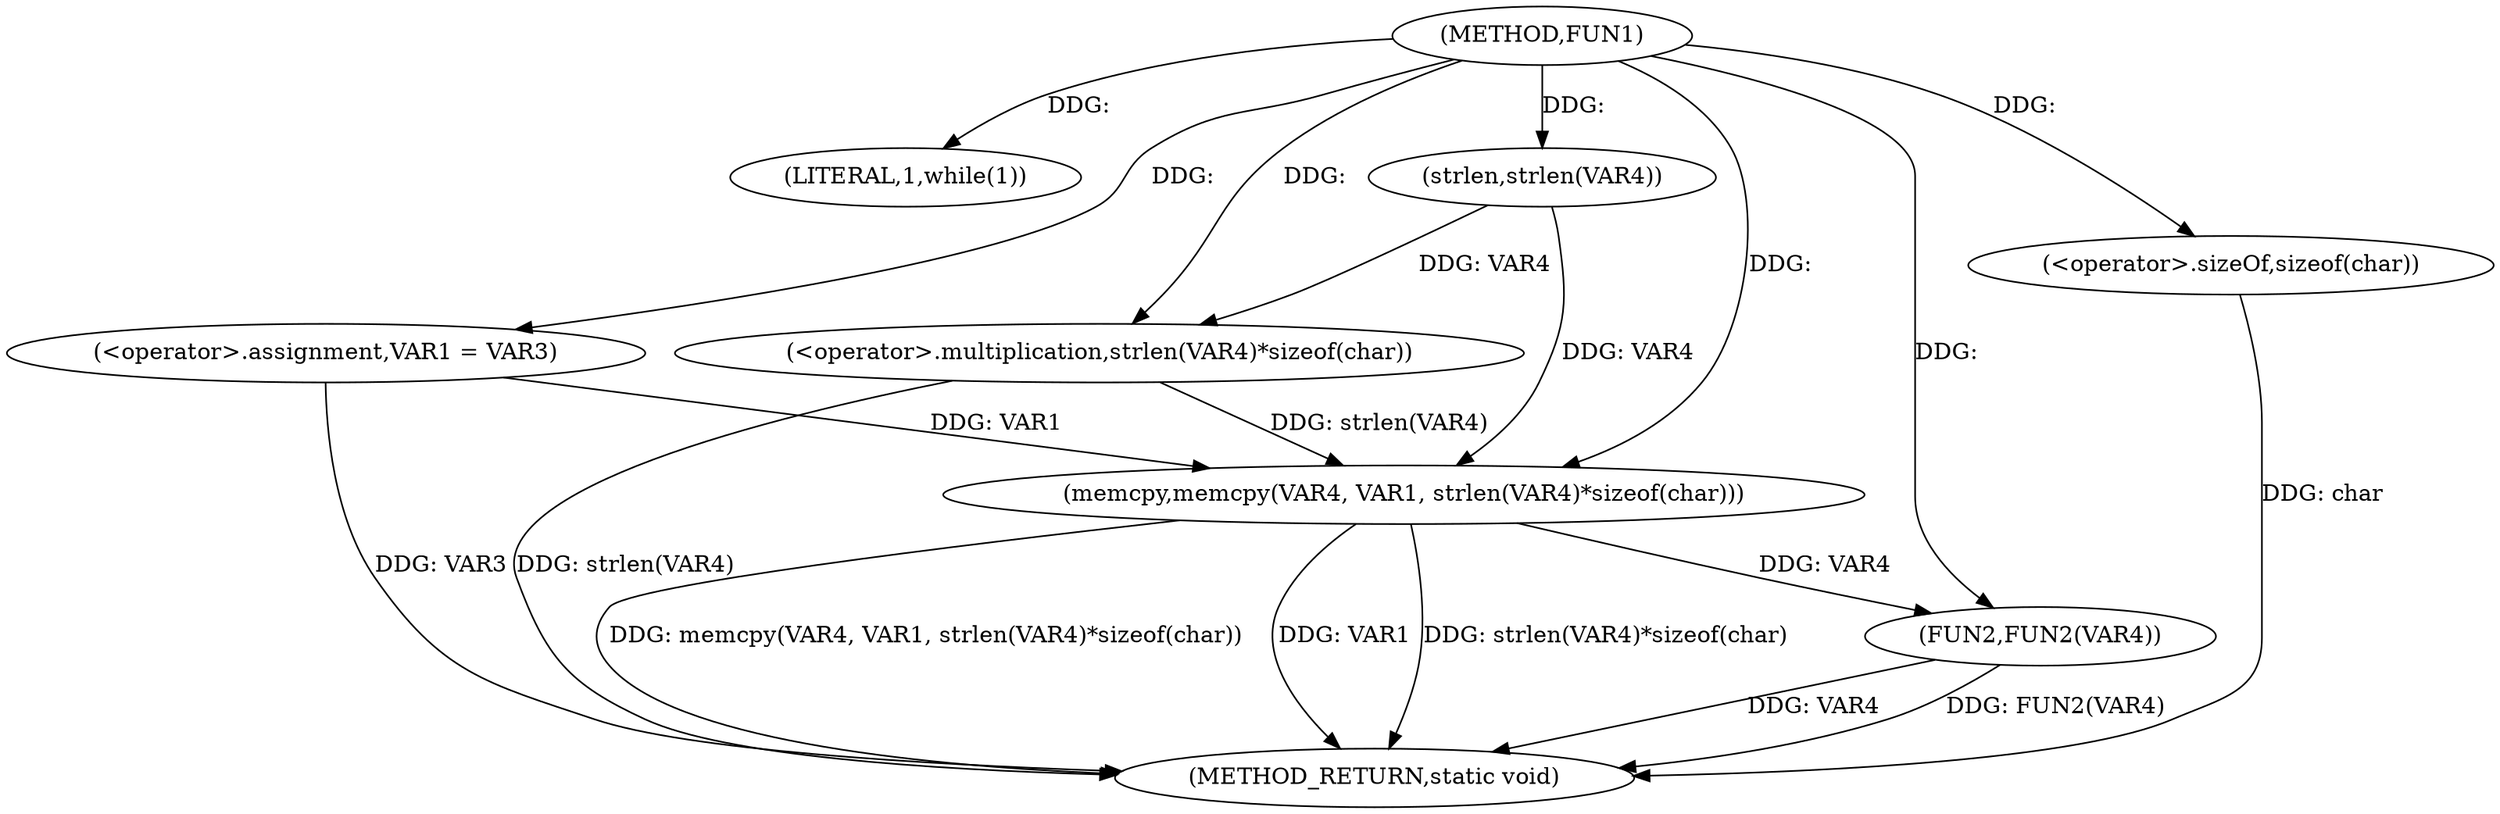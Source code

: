 digraph FUN1 {  
"1000100" [label = "(METHOD,FUN1)" ]
"1000124" [label = "(METHOD_RETURN,static void)" ]
"1000106" [label = "(LITERAL,1,while(1))" ]
"1000108" [label = "(<operator>.assignment,VAR1 = VAR3)" ]
"1000114" [label = "(memcpy,memcpy(VAR4, VAR1, strlen(VAR4)*sizeof(char)))" ]
"1000117" [label = "(<operator>.multiplication,strlen(VAR4)*sizeof(char))" ]
"1000118" [label = "(strlen,strlen(VAR4))" ]
"1000120" [label = "(<operator>.sizeOf,sizeof(char))" ]
"1000122" [label = "(FUN2,FUN2(VAR4))" ]
  "1000114" -> "1000124"  [ label = "DDG: strlen(VAR4)*sizeof(char)"] 
  "1000114" -> "1000124"  [ label = "DDG: memcpy(VAR4, VAR1, strlen(VAR4)*sizeof(char))"] 
  "1000122" -> "1000124"  [ label = "DDG: VAR4"] 
  "1000120" -> "1000124"  [ label = "DDG: char"] 
  "1000117" -> "1000124"  [ label = "DDG: strlen(VAR4)"] 
  "1000122" -> "1000124"  [ label = "DDG: FUN2(VAR4)"] 
  "1000114" -> "1000124"  [ label = "DDG: VAR1"] 
  "1000108" -> "1000124"  [ label = "DDG: VAR3"] 
  "1000100" -> "1000106"  [ label = "DDG: "] 
  "1000100" -> "1000108"  [ label = "DDG: "] 
  "1000118" -> "1000114"  [ label = "DDG: VAR4"] 
  "1000100" -> "1000114"  [ label = "DDG: "] 
  "1000108" -> "1000114"  [ label = "DDG: VAR1"] 
  "1000117" -> "1000114"  [ label = "DDG: strlen(VAR4)"] 
  "1000118" -> "1000117"  [ label = "DDG: VAR4"] 
  "1000100" -> "1000118"  [ label = "DDG: "] 
  "1000100" -> "1000117"  [ label = "DDG: "] 
  "1000100" -> "1000120"  [ label = "DDG: "] 
  "1000114" -> "1000122"  [ label = "DDG: VAR4"] 
  "1000100" -> "1000122"  [ label = "DDG: "] 
}
